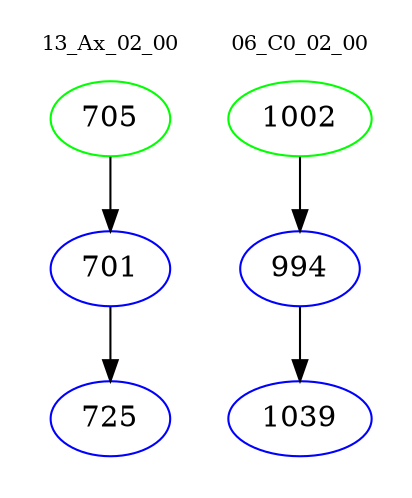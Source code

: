 digraph{
subgraph cluster_0 {
color = white
label = "13_Ax_02_00";
fontsize=10;
T0_705 [label="705", color="green"]
T0_705 -> T0_701 [color="black"]
T0_701 [label="701", color="blue"]
T0_701 -> T0_725 [color="black"]
T0_725 [label="725", color="blue"]
}
subgraph cluster_1 {
color = white
label = "06_C0_02_00";
fontsize=10;
T1_1002 [label="1002", color="green"]
T1_1002 -> T1_994 [color="black"]
T1_994 [label="994", color="blue"]
T1_994 -> T1_1039 [color="black"]
T1_1039 [label="1039", color="blue"]
}
}
